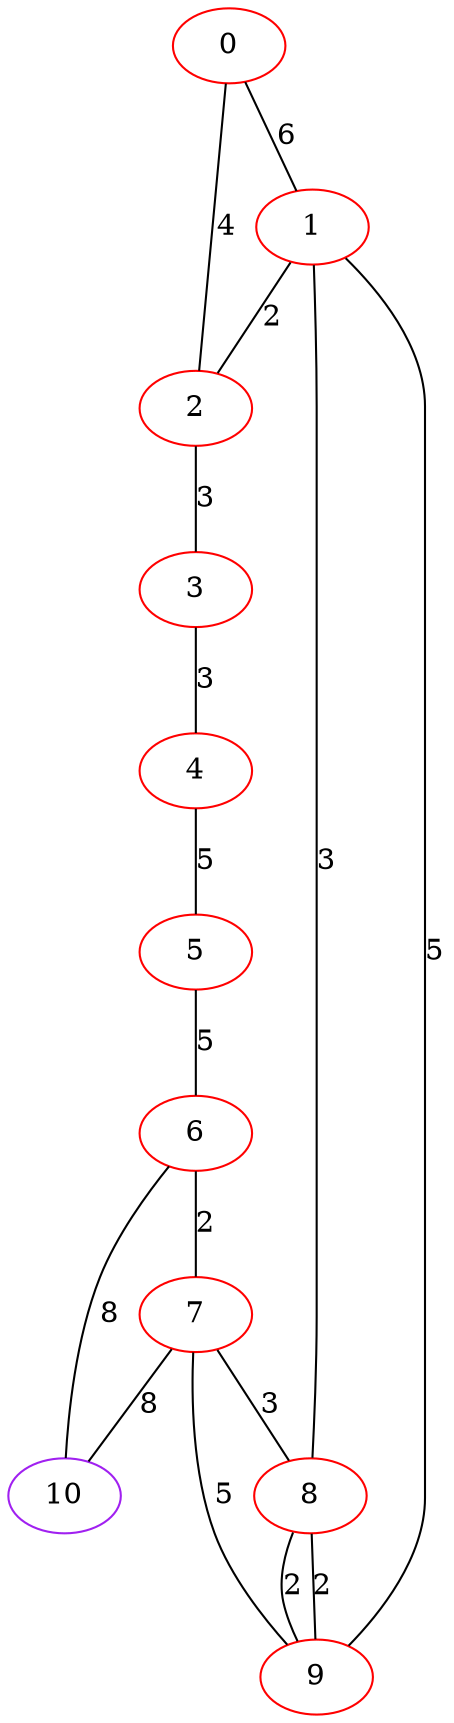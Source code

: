 graph "" {
0 [color=red, weight=1];
1 [color=red, weight=1];
2 [color=red, weight=1];
3 [color=red, weight=1];
4 [color=red, weight=1];
5 [color=red, weight=1];
6 [color=red, weight=1];
7 [color=red, weight=1];
8 [color=red, weight=1];
9 [color=red, weight=1];
10 [color=purple, weight=4];
0 -- 1  [key=0, label=6];
0 -- 2  [key=0, label=4];
1 -- 8  [key=0, label=3];
1 -- 9  [key=0, label=5];
1 -- 2  [key=0, label=2];
2 -- 3  [key=0, label=3];
3 -- 4  [key=0, label=3];
4 -- 5  [key=0, label=5];
5 -- 6  [key=0, label=5];
6 -- 10  [key=0, label=8];
6 -- 7  [key=0, label=2];
7 -- 8  [key=0, label=3];
7 -- 9  [key=0, label=5];
7 -- 10  [key=0, label=8];
8 -- 9  [key=0, label=2];
8 -- 9  [key=1, label=2];
}
